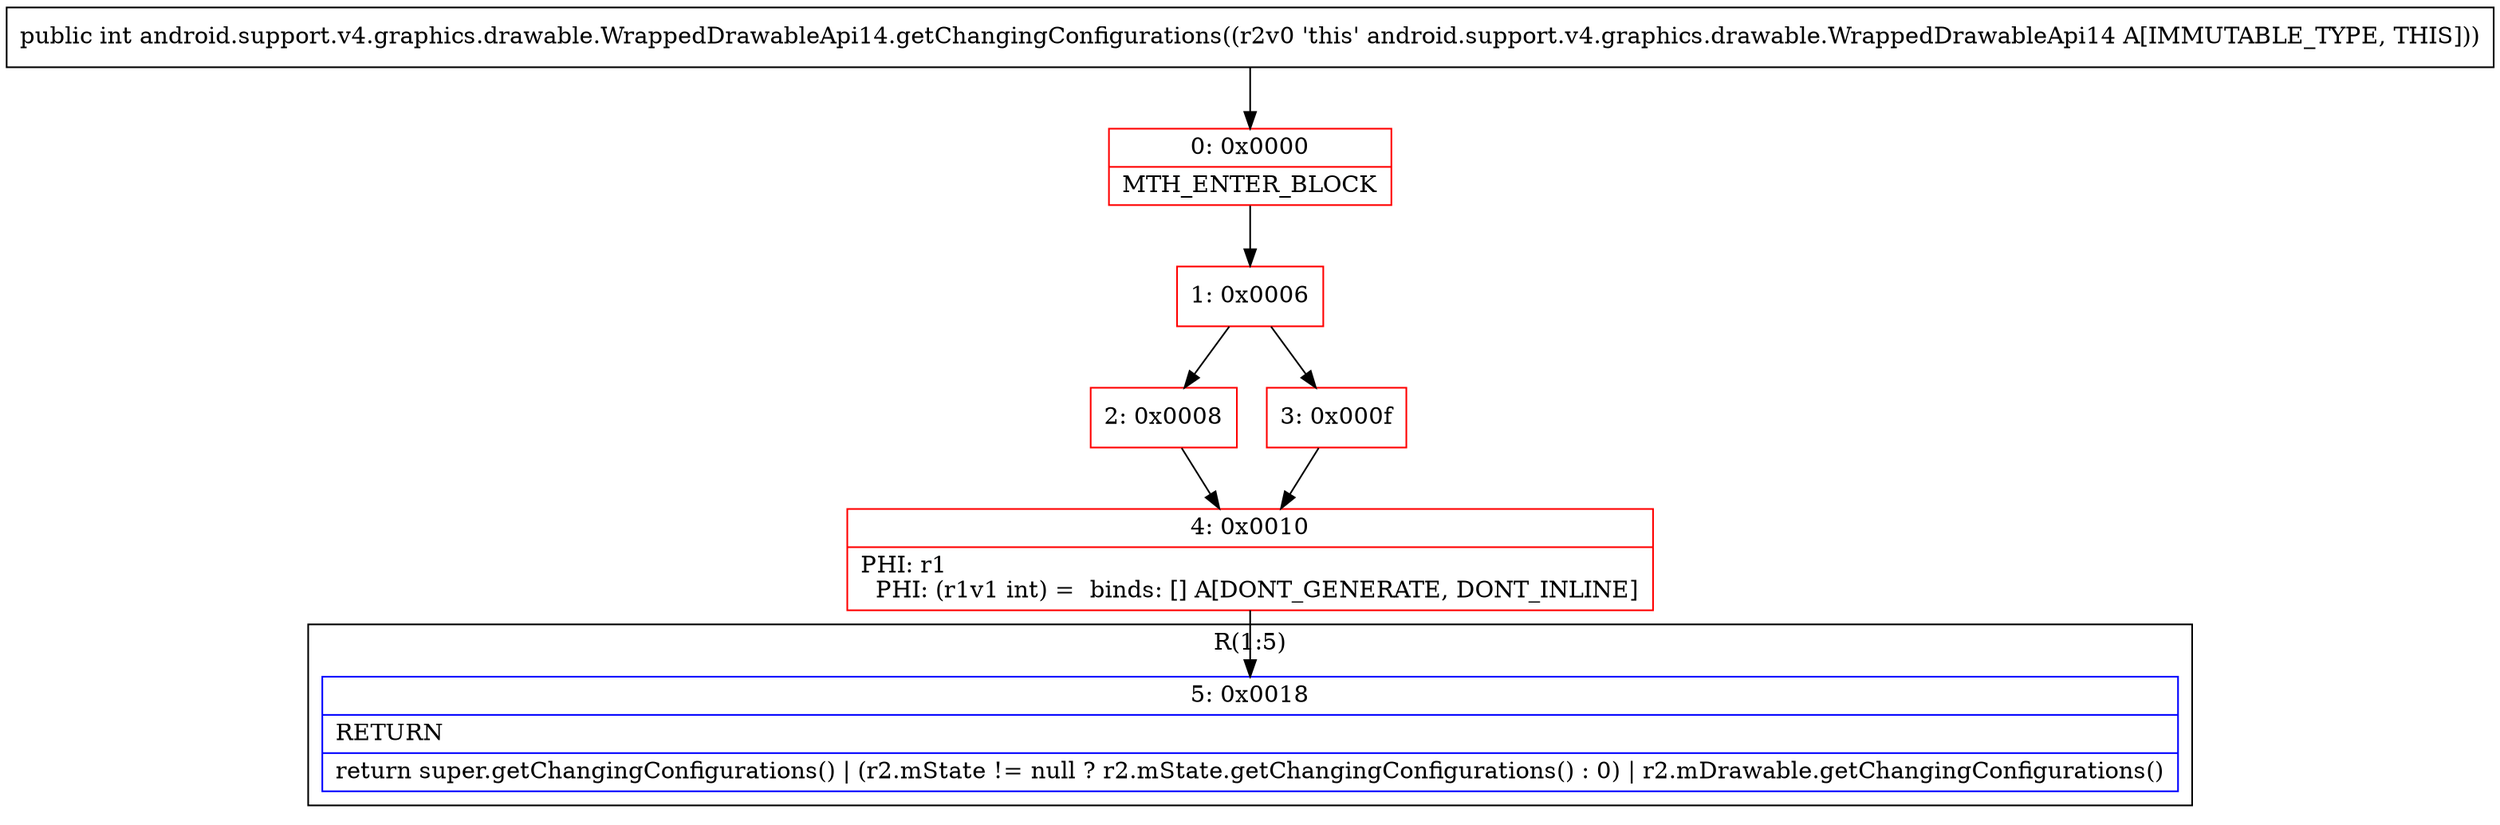 digraph "CFG forandroid.support.v4.graphics.drawable.WrappedDrawableApi14.getChangingConfigurations()I" {
subgraph cluster_Region_143621279 {
label = "R(1:5)";
node [shape=record,color=blue];
Node_5 [shape=record,label="{5\:\ 0x0018|RETURN\l|return super.getChangingConfigurations() \| (r2.mState != null ? r2.mState.getChangingConfigurations() : 0) \| r2.mDrawable.getChangingConfigurations()\l}"];
}
Node_0 [shape=record,color=red,label="{0\:\ 0x0000|MTH_ENTER_BLOCK\l}"];
Node_1 [shape=record,color=red,label="{1\:\ 0x0006}"];
Node_2 [shape=record,color=red,label="{2\:\ 0x0008}"];
Node_3 [shape=record,color=red,label="{3\:\ 0x000f}"];
Node_4 [shape=record,color=red,label="{4\:\ 0x0010|PHI: r1 \l  PHI: (r1v1 int) =  binds: [] A[DONT_GENERATE, DONT_INLINE]\l}"];
MethodNode[shape=record,label="{public int android.support.v4.graphics.drawable.WrappedDrawableApi14.getChangingConfigurations((r2v0 'this' android.support.v4.graphics.drawable.WrappedDrawableApi14 A[IMMUTABLE_TYPE, THIS])) }"];
MethodNode -> Node_0;
Node_0 -> Node_1;
Node_1 -> Node_2;
Node_1 -> Node_3;
Node_2 -> Node_4;
Node_3 -> Node_4;
Node_4 -> Node_5;
}

